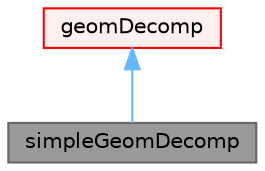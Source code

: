 digraph "simpleGeomDecomp"
{
 // LATEX_PDF_SIZE
  bgcolor="transparent";
  edge [fontname=Helvetica,fontsize=10,labelfontname=Helvetica,labelfontsize=10];
  node [fontname=Helvetica,fontsize=10,shape=box,height=0.2,width=0.4];
  Node1 [id="Node000001",label="simpleGeomDecomp",height=0.2,width=0.4,color="gray40", fillcolor="grey60", style="filled", fontcolor="black",tooltip="Simple geometric decomposition, selectable as simple."];
  Node2 -> Node1 [id="edge1_Node000001_Node000002",dir="back",color="steelblue1",style="solid",tooltip=" "];
  Node2 [id="Node000002",label="geomDecomp",height=0.2,width=0.4,color="red", fillcolor="#FFF0F0", style="filled",URL="$classFoam_1_1geomDecomp.html",tooltip="Base for geometrical domain decomposition methods."];
}
